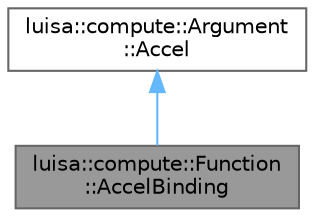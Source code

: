 digraph "luisa::compute::Function::AccelBinding"
{
 // LATEX_PDF_SIZE
  bgcolor="transparent";
  edge [fontname=Helvetica,fontsize=10,labelfontname=Helvetica,labelfontsize=10];
  node [fontname=Helvetica,fontsize=10,shape=box,height=0.2,width=0.4];
  Node1 [id="Node000001",label="luisa::compute::Function\l::AccelBinding",height=0.2,width=0.4,color="gray40", fillcolor="grey60", style="filled", fontcolor="black",tooltip="Acceleration structure binding."];
  Node2 -> Node1 [id="edge1_Node000001_Node000002",dir="back",color="steelblue1",style="solid",tooltip=" "];
  Node2 [id="Node000002",label="luisa::compute::Argument\l::Accel",height=0.2,width=0.4,color="gray40", fillcolor="white", style="filled",URL="$structluisa_1_1compute_1_1_argument_1_1_accel.html",tooltip=" "];
}
